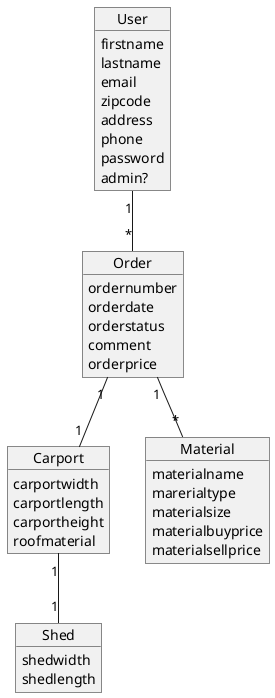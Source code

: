 @startuml
'https://plantuml.com/object-diagram


object User{
    firstname
    lastname
    email
    zipcode
    address
    phone
    password
    admin?
}



object Carport{
    carportwidth
    carportlength
    carportheight
    roofmaterial

}
object Shed{
    shedwidth
    shedlength
}

object Order{
    ordernumber
    orderdate
    orderstatus
    comment
    orderprice
}

object Material{
    materialname
    marerialtype
    materialsize
    materialbuyprice
    materialsellprice
}




User "1"--"*" Order
Order "1"-- "1" Carport
Order "1" -- "*" Material
Carport "1"-- "1" Shed



@enduml
